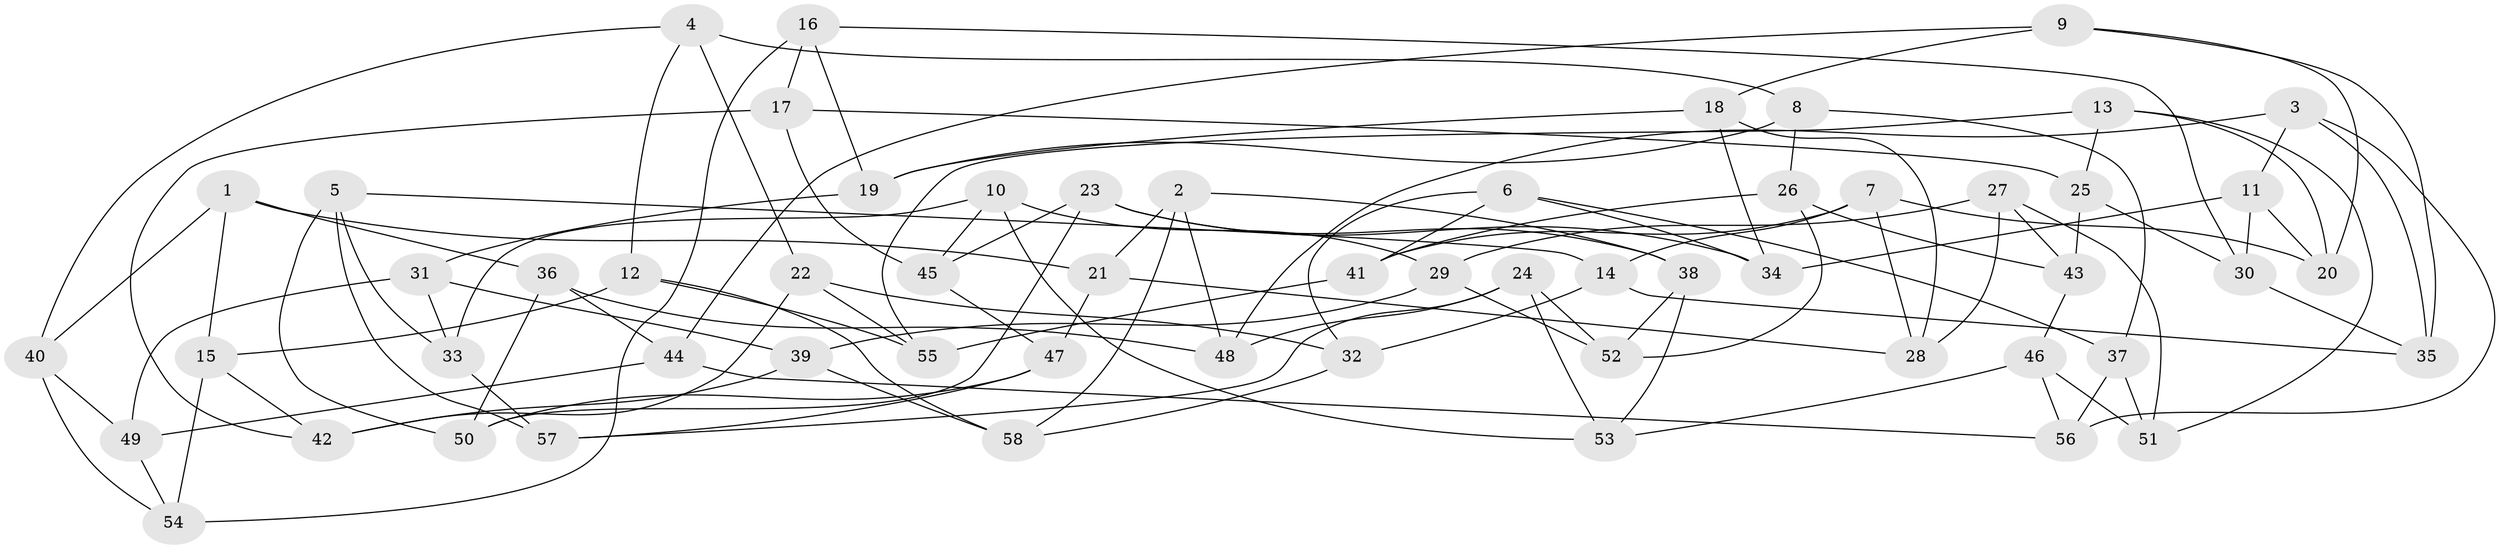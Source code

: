 // Generated by graph-tools (version 1.1) at 2025/11/02/27/25 16:11:47]
// undirected, 58 vertices, 116 edges
graph export_dot {
graph [start="1"]
  node [color=gray90,style=filled];
  1;
  2;
  3;
  4;
  5;
  6;
  7;
  8;
  9;
  10;
  11;
  12;
  13;
  14;
  15;
  16;
  17;
  18;
  19;
  20;
  21;
  22;
  23;
  24;
  25;
  26;
  27;
  28;
  29;
  30;
  31;
  32;
  33;
  34;
  35;
  36;
  37;
  38;
  39;
  40;
  41;
  42;
  43;
  44;
  45;
  46;
  47;
  48;
  49;
  50;
  51;
  52;
  53;
  54;
  55;
  56;
  57;
  58;
  1 -- 21;
  1 -- 15;
  1 -- 40;
  1 -- 36;
  2 -- 48;
  2 -- 38;
  2 -- 21;
  2 -- 58;
  3 -- 35;
  3 -- 56;
  3 -- 48;
  3 -- 11;
  4 -- 12;
  4 -- 40;
  4 -- 8;
  4 -- 22;
  5 -- 33;
  5 -- 57;
  5 -- 50;
  5 -- 14;
  6 -- 32;
  6 -- 34;
  6 -- 37;
  6 -- 41;
  7 -- 20;
  7 -- 41;
  7 -- 14;
  7 -- 28;
  8 -- 26;
  8 -- 37;
  8 -- 19;
  9 -- 35;
  9 -- 44;
  9 -- 18;
  9 -- 20;
  10 -- 53;
  10 -- 29;
  10 -- 33;
  10 -- 45;
  11 -- 30;
  11 -- 34;
  11 -- 20;
  12 -- 58;
  12 -- 15;
  12 -- 55;
  13 -- 55;
  13 -- 51;
  13 -- 20;
  13 -- 25;
  14 -- 32;
  14 -- 35;
  15 -- 54;
  15 -- 42;
  16 -- 54;
  16 -- 19;
  16 -- 17;
  16 -- 30;
  17 -- 42;
  17 -- 25;
  17 -- 45;
  18 -- 34;
  18 -- 28;
  18 -- 19;
  19 -- 31;
  21 -- 47;
  21 -- 28;
  22 -- 32;
  22 -- 55;
  22 -- 42;
  23 -- 45;
  23 -- 38;
  23 -- 34;
  23 -- 50;
  24 -- 48;
  24 -- 52;
  24 -- 57;
  24 -- 53;
  25 -- 43;
  25 -- 30;
  26 -- 52;
  26 -- 43;
  26 -- 41;
  27 -- 43;
  27 -- 51;
  27 -- 28;
  27 -- 29;
  29 -- 52;
  29 -- 39;
  30 -- 35;
  31 -- 39;
  31 -- 49;
  31 -- 33;
  32 -- 58;
  33 -- 57;
  36 -- 44;
  36 -- 50;
  36 -- 48;
  37 -- 56;
  37 -- 51;
  38 -- 53;
  38 -- 52;
  39 -- 42;
  39 -- 58;
  40 -- 54;
  40 -- 49;
  41 -- 55;
  43 -- 46;
  44 -- 49;
  44 -- 56;
  45 -- 47;
  46 -- 51;
  46 -- 56;
  46 -- 53;
  47 -- 50;
  47 -- 57;
  49 -- 54;
}
